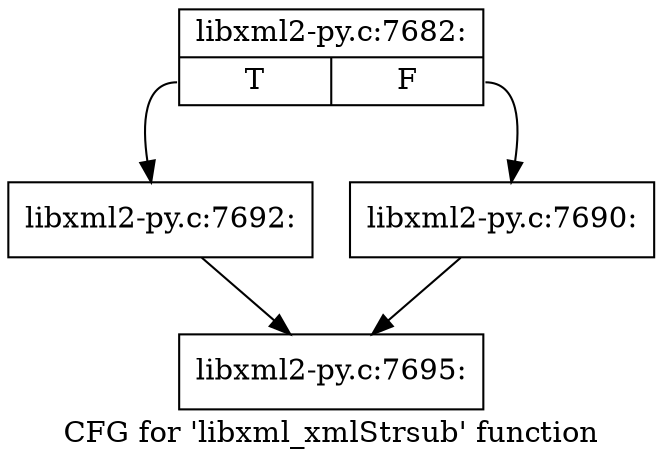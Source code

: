digraph "CFG for 'libxml_xmlStrsub' function" {
	label="CFG for 'libxml_xmlStrsub' function";

	Node0x4361a90 [shape=record,label="{libxml2-py.c:7682:|{<s0>T|<s1>F}}"];
	Node0x4361a90:s0 -> Node0x43651b0;
	Node0x4361a90:s1 -> Node0x4365160;
	Node0x4365160 [shape=record,label="{libxml2-py.c:7690:}"];
	Node0x4365160 -> Node0x4361d70;
	Node0x43651b0 [shape=record,label="{libxml2-py.c:7692:}"];
	Node0x43651b0 -> Node0x4361d70;
	Node0x4361d70 [shape=record,label="{libxml2-py.c:7695:}"];
}
